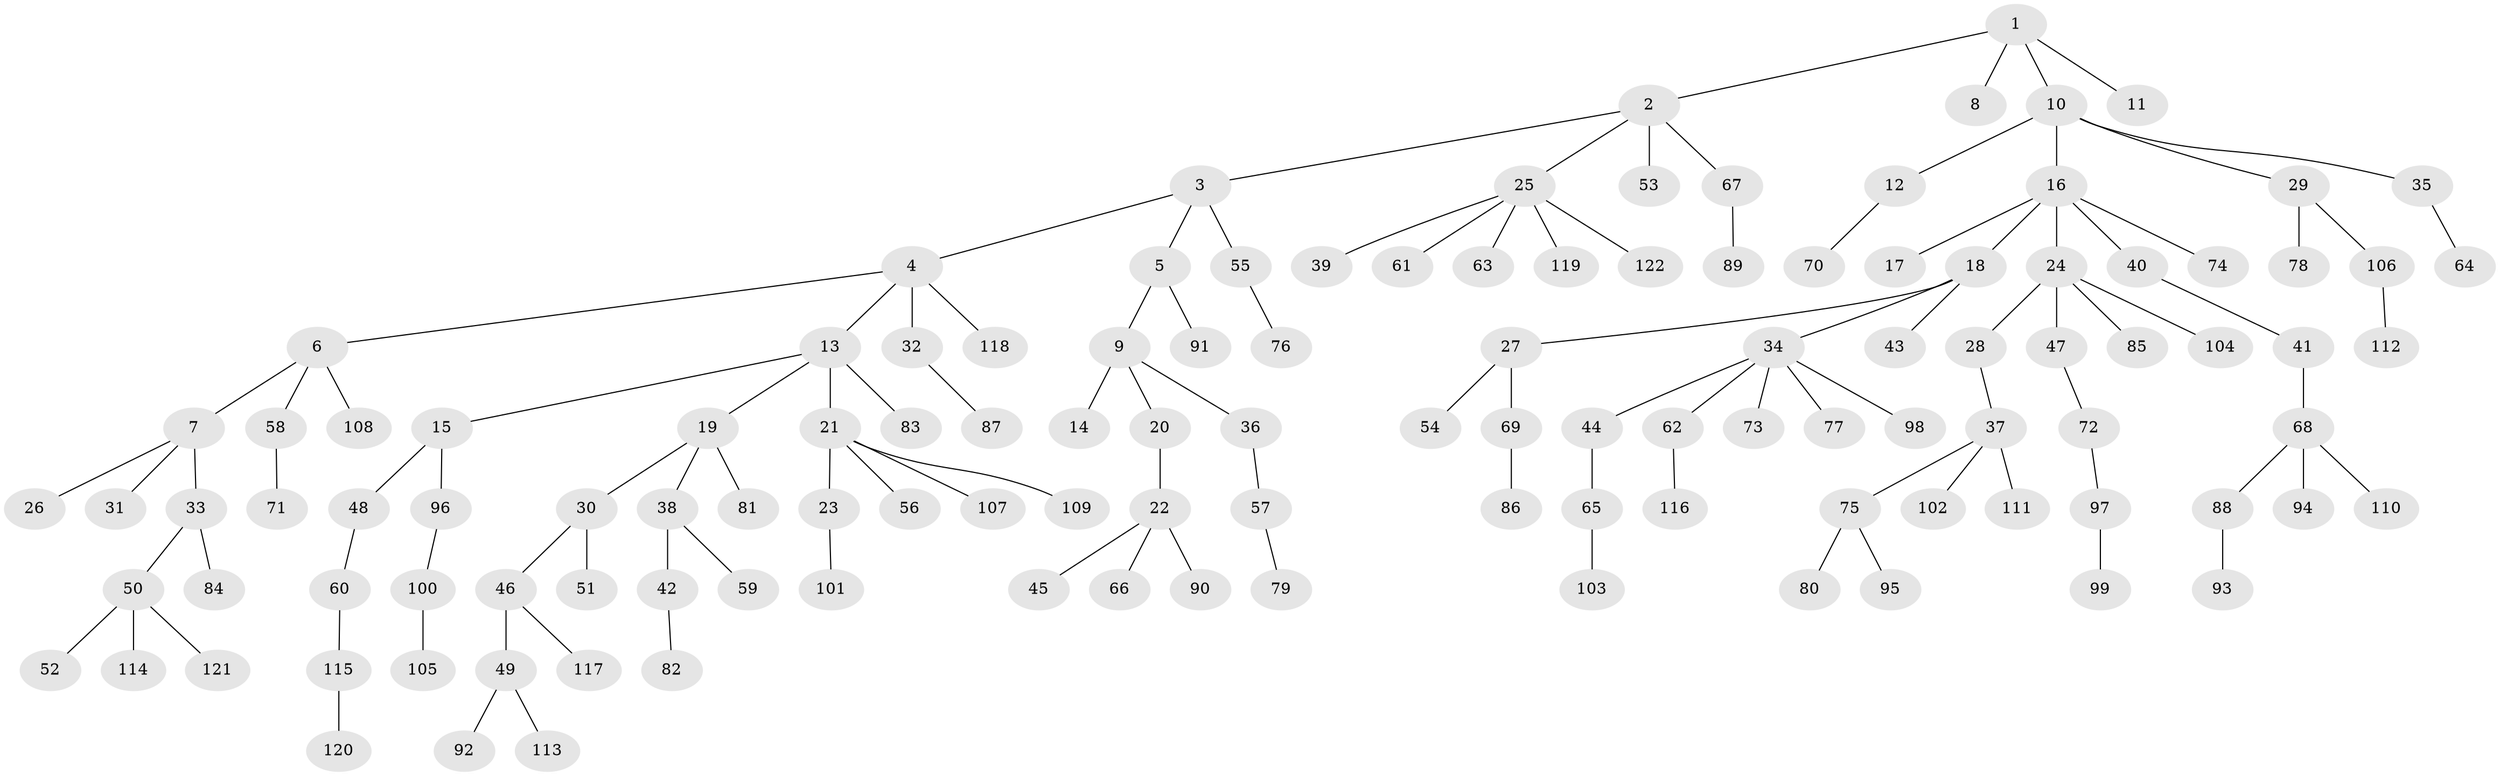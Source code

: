 // coarse degree distribution, {9: 0.01639344262295082, 1: 0.5737704918032787, 5: 0.04918032786885246, 4: 0.06557377049180328, 3: 0.14754098360655737, 2: 0.14754098360655737}
// Generated by graph-tools (version 1.1) at 2025/46/03/06/25 01:46:57]
// undirected, 122 vertices, 121 edges
graph export_dot {
graph [start="1"]
  node [color=gray90,style=filled];
  1;
  2;
  3;
  4;
  5;
  6;
  7;
  8;
  9;
  10;
  11;
  12;
  13;
  14;
  15;
  16;
  17;
  18;
  19;
  20;
  21;
  22;
  23;
  24;
  25;
  26;
  27;
  28;
  29;
  30;
  31;
  32;
  33;
  34;
  35;
  36;
  37;
  38;
  39;
  40;
  41;
  42;
  43;
  44;
  45;
  46;
  47;
  48;
  49;
  50;
  51;
  52;
  53;
  54;
  55;
  56;
  57;
  58;
  59;
  60;
  61;
  62;
  63;
  64;
  65;
  66;
  67;
  68;
  69;
  70;
  71;
  72;
  73;
  74;
  75;
  76;
  77;
  78;
  79;
  80;
  81;
  82;
  83;
  84;
  85;
  86;
  87;
  88;
  89;
  90;
  91;
  92;
  93;
  94;
  95;
  96;
  97;
  98;
  99;
  100;
  101;
  102;
  103;
  104;
  105;
  106;
  107;
  108;
  109;
  110;
  111;
  112;
  113;
  114;
  115;
  116;
  117;
  118;
  119;
  120;
  121;
  122;
  1 -- 2;
  1 -- 8;
  1 -- 10;
  1 -- 11;
  2 -- 3;
  2 -- 25;
  2 -- 53;
  2 -- 67;
  3 -- 4;
  3 -- 5;
  3 -- 55;
  4 -- 6;
  4 -- 13;
  4 -- 32;
  4 -- 118;
  5 -- 9;
  5 -- 91;
  6 -- 7;
  6 -- 58;
  6 -- 108;
  7 -- 26;
  7 -- 31;
  7 -- 33;
  9 -- 14;
  9 -- 20;
  9 -- 36;
  10 -- 12;
  10 -- 16;
  10 -- 29;
  10 -- 35;
  12 -- 70;
  13 -- 15;
  13 -- 19;
  13 -- 21;
  13 -- 83;
  15 -- 48;
  15 -- 96;
  16 -- 17;
  16 -- 18;
  16 -- 24;
  16 -- 40;
  16 -- 74;
  18 -- 27;
  18 -- 34;
  18 -- 43;
  19 -- 30;
  19 -- 38;
  19 -- 81;
  20 -- 22;
  21 -- 23;
  21 -- 56;
  21 -- 107;
  21 -- 109;
  22 -- 45;
  22 -- 66;
  22 -- 90;
  23 -- 101;
  24 -- 28;
  24 -- 47;
  24 -- 85;
  24 -- 104;
  25 -- 39;
  25 -- 61;
  25 -- 63;
  25 -- 119;
  25 -- 122;
  27 -- 54;
  27 -- 69;
  28 -- 37;
  29 -- 78;
  29 -- 106;
  30 -- 46;
  30 -- 51;
  32 -- 87;
  33 -- 50;
  33 -- 84;
  34 -- 44;
  34 -- 62;
  34 -- 73;
  34 -- 77;
  34 -- 98;
  35 -- 64;
  36 -- 57;
  37 -- 75;
  37 -- 102;
  37 -- 111;
  38 -- 42;
  38 -- 59;
  40 -- 41;
  41 -- 68;
  42 -- 82;
  44 -- 65;
  46 -- 49;
  46 -- 117;
  47 -- 72;
  48 -- 60;
  49 -- 92;
  49 -- 113;
  50 -- 52;
  50 -- 114;
  50 -- 121;
  55 -- 76;
  57 -- 79;
  58 -- 71;
  60 -- 115;
  62 -- 116;
  65 -- 103;
  67 -- 89;
  68 -- 88;
  68 -- 94;
  68 -- 110;
  69 -- 86;
  72 -- 97;
  75 -- 80;
  75 -- 95;
  88 -- 93;
  96 -- 100;
  97 -- 99;
  100 -- 105;
  106 -- 112;
  115 -- 120;
}
